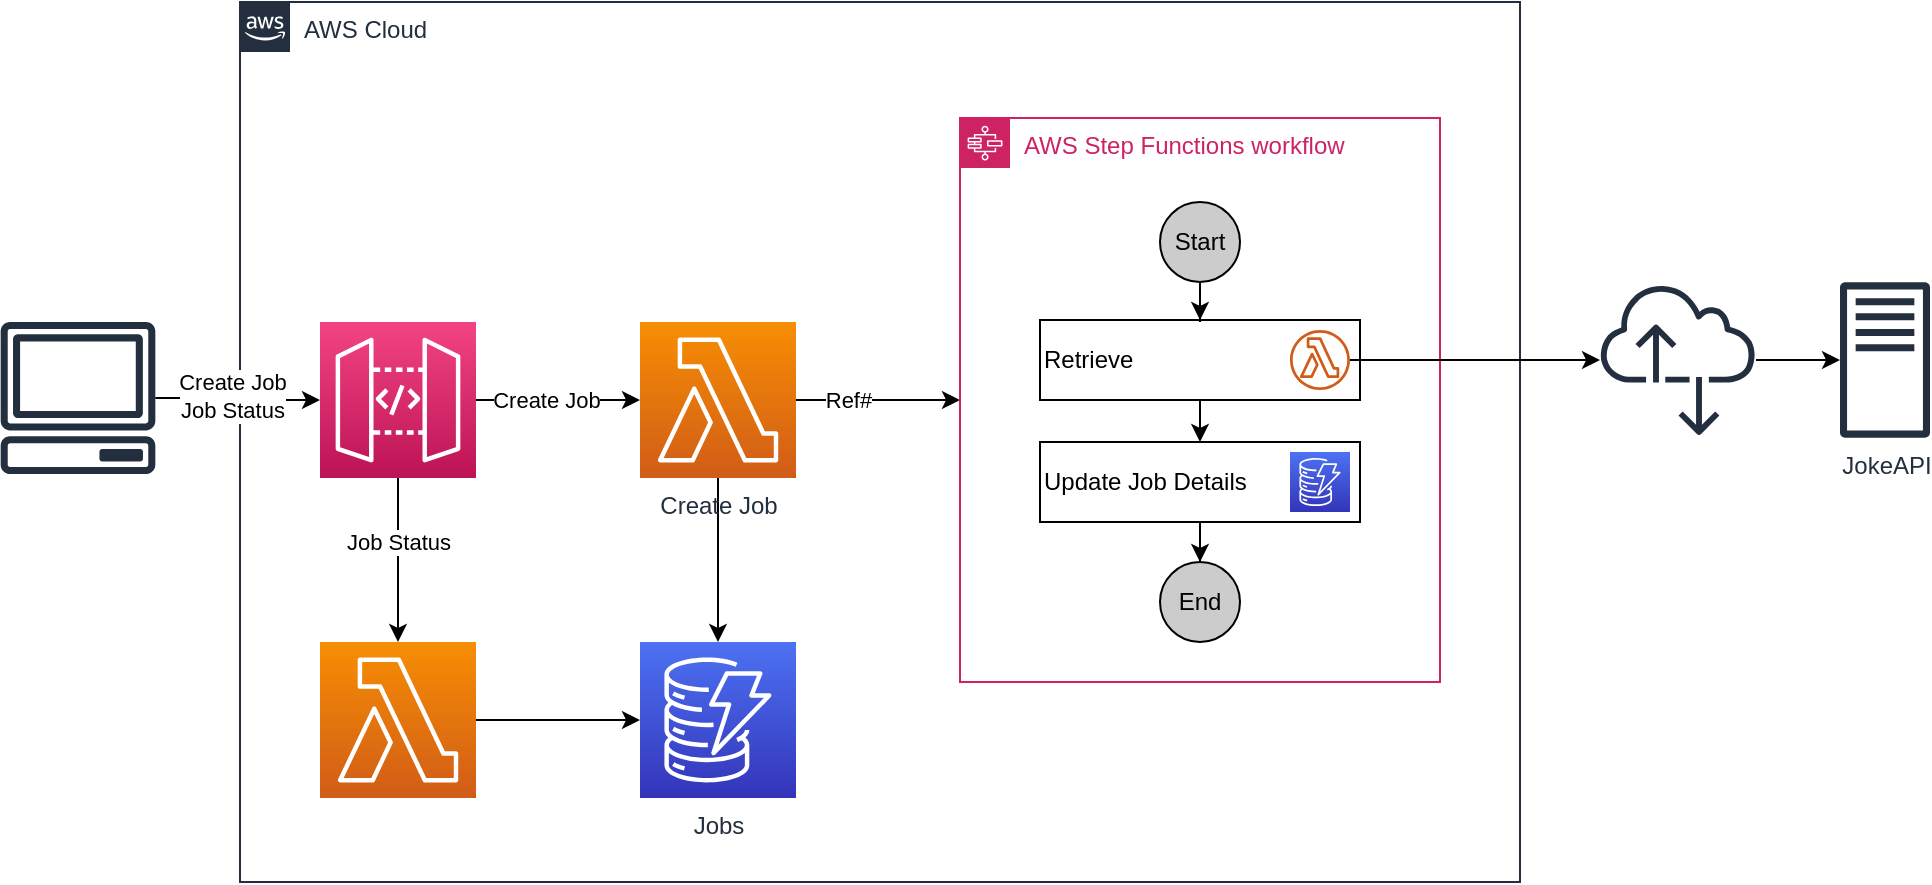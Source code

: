 <mxfile version="14.8.4" type="github">
  <diagram id="01eXjTYJ2d1SrXMeanzH" name="Page-1">
    <mxGraphModel dx="1376" dy="781" grid="1" gridSize="10" guides="1" tooltips="1" connect="1" arrows="1" fold="1" page="1" pageScale="1" pageWidth="1169" pageHeight="827" math="0" shadow="0">
      <root>
        <mxCell id="0" />
        <mxCell id="1" parent="0" />
        <mxCell id="A4gBskFatexQGphRCRpW-1" value="AWS Cloud" style="points=[[0,0],[0.25,0],[0.5,0],[0.75,0],[1,0],[1,0.25],[1,0.5],[1,0.75],[1,1],[0.75,1],[0.5,1],[0.25,1],[0,1],[0,0.75],[0,0.5],[0,0.25]];outlineConnect=0;gradientColor=none;html=1;whiteSpace=wrap;fontSize=12;fontStyle=0;shape=mxgraph.aws4.group;grIcon=mxgraph.aws4.group_aws_cloud_alt;strokeColor=#232F3E;fillColor=none;verticalAlign=top;align=left;spacingLeft=30;fontColor=#232F3E;dashed=0;" vertex="1" parent="1">
          <mxGeometry x="160" y="40" width="640" height="440" as="geometry" />
        </mxCell>
        <mxCell id="A4gBskFatexQGphRCRpW-28" value="" style="edgeStyle=orthogonalEdgeStyle;rounded=0;orthogonalLoop=1;jettySize=auto;html=1;" edge="1" parent="1" source="A4gBskFatexQGphRCRpW-2" target="A4gBskFatexQGphRCRpW-8">
          <mxGeometry relative="1" as="geometry" />
        </mxCell>
        <mxCell id="A4gBskFatexQGphRCRpW-34" value="Create Job" style="edgeLabel;html=1;align=center;verticalAlign=middle;resizable=0;points=[];" vertex="1" connectable="0" parent="A4gBskFatexQGphRCRpW-28">
          <mxGeometry x="-0.147" relative="1" as="geometry">
            <mxPoint as="offset" />
          </mxGeometry>
        </mxCell>
        <mxCell id="A4gBskFatexQGphRCRpW-33" style="edgeStyle=orthogonalEdgeStyle;rounded=0;orthogonalLoop=1;jettySize=auto;html=1;" edge="1" parent="1" source="A4gBskFatexQGphRCRpW-2" target="A4gBskFatexQGphRCRpW-15">
          <mxGeometry relative="1" as="geometry" />
        </mxCell>
        <mxCell id="A4gBskFatexQGphRCRpW-35" value="Job Status" style="edgeLabel;html=1;align=center;verticalAlign=middle;resizable=0;points=[];" vertex="1" connectable="0" parent="A4gBskFatexQGphRCRpW-33">
          <mxGeometry x="-0.215" relative="1" as="geometry">
            <mxPoint as="offset" />
          </mxGeometry>
        </mxCell>
        <mxCell id="A4gBskFatexQGphRCRpW-2" value="" style="points=[[0,0,0],[0.25,0,0],[0.5,0,0],[0.75,0,0],[1,0,0],[0,1,0],[0.25,1,0],[0.5,1,0],[0.75,1,0],[1,1,0],[0,0.25,0],[0,0.5,0],[0,0.75,0],[1,0.25,0],[1,0.5,0],[1,0.75,0]];outlineConnect=0;fontColor=#232F3E;gradientColor=#F34482;gradientDirection=north;fillColor=#BC1356;strokeColor=#ffffff;dashed=0;verticalLabelPosition=bottom;verticalAlign=top;align=center;html=1;fontSize=12;fontStyle=0;aspect=fixed;shape=mxgraph.aws4.resourceIcon;resIcon=mxgraph.aws4.api_gateway;" vertex="1" parent="1">
          <mxGeometry x="200" y="200" width="78" height="78" as="geometry" />
        </mxCell>
        <mxCell id="A4gBskFatexQGphRCRpW-27" style="edgeStyle=orthogonalEdgeStyle;rounded=0;orthogonalLoop=1;jettySize=auto;html=1;entryX=0;entryY=0.5;entryDx=0;entryDy=0;entryPerimeter=0;" edge="1" parent="1" source="A4gBskFatexQGphRCRpW-4" target="A4gBskFatexQGphRCRpW-2">
          <mxGeometry relative="1" as="geometry" />
        </mxCell>
        <mxCell id="A4gBskFatexQGphRCRpW-36" value="Create Job&lt;br&gt;Job Status" style="edgeLabel;html=1;align=center;verticalAlign=middle;resizable=0;points=[];" vertex="1" connectable="0" parent="A4gBskFatexQGphRCRpW-27">
          <mxGeometry x="0.14" y="2" relative="1" as="geometry">
            <mxPoint x="-8" as="offset" />
          </mxGeometry>
        </mxCell>
        <mxCell id="A4gBskFatexQGphRCRpW-4" value="" style="outlineConnect=0;fontColor=#232F3E;gradientColor=none;fillColor=#232F3E;strokeColor=none;dashed=0;verticalLabelPosition=bottom;verticalAlign=top;align=center;html=1;fontSize=12;fontStyle=0;aspect=fixed;pointerEvents=1;shape=mxgraph.aws4.client;" vertex="1" parent="1">
          <mxGeometry x="40" y="200" width="78" height="76" as="geometry" />
        </mxCell>
        <mxCell id="A4gBskFatexQGphRCRpW-7" value="Jobs" style="points=[[0,0,0],[0.25,0,0],[0.5,0,0],[0.75,0,0],[1,0,0],[0,1,0],[0.25,1,0],[0.5,1,0],[0.75,1,0],[1,1,0],[0,0.25,0],[0,0.5,0],[0,0.75,0],[1,0.25,0],[1,0.5,0],[1,0.75,0]];outlineConnect=0;fontColor=#232F3E;gradientColor=#4D72F3;gradientDirection=north;fillColor=#3334B9;strokeColor=#ffffff;dashed=0;verticalLabelPosition=bottom;verticalAlign=top;align=center;html=1;fontSize=12;fontStyle=0;aspect=fixed;shape=mxgraph.aws4.resourceIcon;resIcon=mxgraph.aws4.dynamodb;" vertex="1" parent="1">
          <mxGeometry x="360" y="360" width="78" height="78" as="geometry" />
        </mxCell>
        <mxCell id="A4gBskFatexQGphRCRpW-29" style="edgeStyle=orthogonalEdgeStyle;rounded=0;orthogonalLoop=1;jettySize=auto;html=1;" edge="1" parent="1" source="A4gBskFatexQGphRCRpW-8" target="A4gBskFatexQGphRCRpW-3">
          <mxGeometry relative="1" as="geometry" />
        </mxCell>
        <mxCell id="A4gBskFatexQGphRCRpW-30" value="Ref#" style="edgeLabel;html=1;align=center;verticalAlign=middle;resizable=0;points=[];" vertex="1" connectable="0" parent="A4gBskFatexQGphRCRpW-29">
          <mxGeometry x="-0.382" relative="1" as="geometry">
            <mxPoint as="offset" />
          </mxGeometry>
        </mxCell>
        <mxCell id="A4gBskFatexQGphRCRpW-31" style="edgeStyle=orthogonalEdgeStyle;rounded=0;orthogonalLoop=1;jettySize=auto;html=1;" edge="1" parent="1" source="A4gBskFatexQGphRCRpW-8" target="A4gBskFatexQGphRCRpW-7">
          <mxGeometry relative="1" as="geometry" />
        </mxCell>
        <mxCell id="A4gBskFatexQGphRCRpW-8" value="Create Job" style="points=[[0,0,0],[0.25,0,0],[0.5,0,0],[0.75,0,0],[1,0,0],[0,1,0],[0.25,1,0],[0.5,1,0],[0.75,1,0],[1,1,0],[0,0.25,0],[0,0.5,0],[0,0.75,0],[1,0.25,0],[1,0.5,0],[1,0.75,0]];outlineConnect=0;fontColor=#232F3E;gradientColor=#F78E04;gradientDirection=north;fillColor=#D05C17;strokeColor=#ffffff;dashed=0;verticalLabelPosition=bottom;verticalAlign=top;align=center;html=1;fontSize=12;fontStyle=0;aspect=fixed;shape=mxgraph.aws4.resourceIcon;resIcon=mxgraph.aws4.lambda;" vertex="1" parent="1">
          <mxGeometry x="360" y="200" width="78" height="78" as="geometry" />
        </mxCell>
        <mxCell id="A4gBskFatexQGphRCRpW-32" value="" style="edgeStyle=orthogonalEdgeStyle;rounded=0;orthogonalLoop=1;jettySize=auto;html=1;" edge="1" parent="1" source="A4gBskFatexQGphRCRpW-15" target="A4gBskFatexQGphRCRpW-7">
          <mxGeometry relative="1" as="geometry" />
        </mxCell>
        <mxCell id="A4gBskFatexQGphRCRpW-15" value="" style="points=[[0,0,0],[0.25,0,0],[0.5,0,0],[0.75,0,0],[1,0,0],[0,1,0],[0.25,1,0],[0.5,1,0],[0.75,1,0],[1,1,0],[0,0.25,0],[0,0.5,0],[0,0.75,0],[1,0.25,0],[1,0.5,0],[1,0.75,0]];outlineConnect=0;fontColor=#232F3E;gradientColor=#F78E04;gradientDirection=north;fillColor=#D05C17;strokeColor=#ffffff;dashed=0;verticalLabelPosition=bottom;verticalAlign=top;align=center;html=1;fontSize=12;fontStyle=0;aspect=fixed;shape=mxgraph.aws4.resourceIcon;resIcon=mxgraph.aws4.lambda;" vertex="1" parent="1">
          <mxGeometry x="200" y="360" width="78" height="78" as="geometry" />
        </mxCell>
        <mxCell id="A4gBskFatexQGphRCRpW-22" value="" style="group" vertex="1" connectable="0" parent="1">
          <mxGeometry x="520" y="98" width="240" height="282" as="geometry" />
        </mxCell>
        <mxCell id="A4gBskFatexQGphRCRpW-3" value="AWS Step Functions workflow" style="points=[[0,0],[0.25,0],[0.5,0],[0.75,0],[1,0],[1,0.25],[1,0.5],[1,0.75],[1,1],[0.75,1],[0.5,1],[0.25,1],[0,1],[0,0.75],[0,0.5],[0,0.25]];outlineConnect=0;gradientColor=none;html=1;whiteSpace=wrap;fontSize=12;fontStyle=0;shape=mxgraph.aws4.group;grIcon=mxgraph.aws4.group_aws_step_functions_workflow;strokeColor=#CD2264;fillColor=none;verticalAlign=top;align=left;spacingLeft=30;fontColor=#CD2264;dashed=0;" vertex="1" parent="A4gBskFatexQGphRCRpW-22">
          <mxGeometry width="240" height="282" as="geometry" />
        </mxCell>
        <mxCell id="A4gBskFatexQGphRCRpW-13" value="" style="group" vertex="1" connectable="0" parent="A4gBskFatexQGphRCRpW-22">
          <mxGeometry x="40" y="101" width="160" height="40" as="geometry" />
        </mxCell>
        <mxCell id="A4gBskFatexQGphRCRpW-10" value="Retrieve" style="rounded=0;whiteSpace=wrap;html=1;align=left;" vertex="1" parent="A4gBskFatexQGphRCRpW-13">
          <mxGeometry width="160" height="40" as="geometry" />
        </mxCell>
        <mxCell id="A4gBskFatexQGphRCRpW-9" value="" style="outlineConnect=0;fontColor=#232F3E;gradientColor=none;fillColor=#D05C17;strokeColor=none;dashed=0;verticalLabelPosition=bottom;verticalAlign=top;align=center;html=1;fontSize=12;fontStyle=0;aspect=fixed;pointerEvents=1;shape=mxgraph.aws4.lambda_function;" vertex="1" parent="A4gBskFatexQGphRCRpW-13">
          <mxGeometry x="125" y="5" width="30" height="30" as="geometry" />
        </mxCell>
        <mxCell id="A4gBskFatexQGphRCRpW-14" value="" style="group" vertex="1" connectable="0" parent="A4gBskFatexQGphRCRpW-22">
          <mxGeometry x="40" y="162" width="160" height="40" as="geometry" />
        </mxCell>
        <mxCell id="A4gBskFatexQGphRCRpW-12" value="Update Job Details" style="rounded=0;whiteSpace=wrap;html=1;align=left;" vertex="1" parent="A4gBskFatexQGphRCRpW-14">
          <mxGeometry width="160" height="40" as="geometry" />
        </mxCell>
        <mxCell id="A4gBskFatexQGphRCRpW-6" value="" style="points=[[0,0,0],[0.25,0,0],[0.5,0,0],[0.75,0,0],[1,0,0],[0,1,0],[0.25,1,0],[0.5,1,0],[0.75,1,0],[1,1,0],[0,0.25,0],[0,0.5,0],[0,0.75,0],[1,0.25,0],[1,0.5,0],[1,0.75,0]];outlineConnect=0;fontColor=#232F3E;gradientColor=#4D72F3;gradientDirection=north;fillColor=#3334B9;strokeColor=#ffffff;dashed=0;verticalLabelPosition=bottom;verticalAlign=top;align=center;html=1;fontSize=12;fontStyle=0;aspect=fixed;shape=mxgraph.aws4.resourceIcon;resIcon=mxgraph.aws4.dynamodb;" vertex="1" parent="A4gBskFatexQGphRCRpW-14">
          <mxGeometry x="125" y="5" width="30" height="30" as="geometry" />
        </mxCell>
        <mxCell id="A4gBskFatexQGphRCRpW-18" style="edgeStyle=orthogonalEdgeStyle;rounded=0;orthogonalLoop=1;jettySize=auto;html=1;entryX=0.5;entryY=0;entryDx=0;entryDy=0;" edge="1" parent="A4gBskFatexQGphRCRpW-22" source="A4gBskFatexQGphRCRpW-16" target="A4gBskFatexQGphRCRpW-10">
          <mxGeometry relative="1" as="geometry" />
        </mxCell>
        <mxCell id="A4gBskFatexQGphRCRpW-16" value="Start" style="ellipse;whiteSpace=wrap;html=1;aspect=fixed;fillColor=#CCCCCC;" vertex="1" parent="A4gBskFatexQGphRCRpW-22">
          <mxGeometry x="100" y="42" width="40" height="40" as="geometry" />
        </mxCell>
        <mxCell id="A4gBskFatexQGphRCRpW-19" value="" style="edgeStyle=orthogonalEdgeStyle;rounded=0;orthogonalLoop=1;jettySize=auto;html=1;" edge="1" parent="A4gBskFatexQGphRCRpW-22" source="A4gBskFatexQGphRCRpW-10" target="A4gBskFatexQGphRCRpW-12">
          <mxGeometry relative="1" as="geometry" />
        </mxCell>
        <mxCell id="A4gBskFatexQGphRCRpW-20" value="End" style="ellipse;whiteSpace=wrap;html=1;aspect=fixed;fillColor=#CCCCCC;" vertex="1" parent="A4gBskFatexQGphRCRpW-22">
          <mxGeometry x="100" y="222" width="40" height="40" as="geometry" />
        </mxCell>
        <mxCell id="A4gBskFatexQGphRCRpW-21" value="" style="edgeStyle=orthogonalEdgeStyle;rounded=0;orthogonalLoop=1;jettySize=auto;html=1;" edge="1" parent="A4gBskFatexQGphRCRpW-22" source="A4gBskFatexQGphRCRpW-12" target="A4gBskFatexQGphRCRpW-20">
          <mxGeometry relative="1" as="geometry" />
        </mxCell>
        <mxCell id="A4gBskFatexQGphRCRpW-26" style="edgeStyle=orthogonalEdgeStyle;rounded=0;orthogonalLoop=1;jettySize=auto;html=1;" edge="1" parent="1" source="A4gBskFatexQGphRCRpW-23" target="A4gBskFatexQGphRCRpW-24">
          <mxGeometry relative="1" as="geometry" />
        </mxCell>
        <mxCell id="A4gBskFatexQGphRCRpW-23" value="" style="outlineConnect=0;fontColor=#232F3E;gradientColor=none;fillColor=#232F3E;strokeColor=none;dashed=0;verticalLabelPosition=bottom;verticalAlign=top;align=center;html=1;fontSize=12;fontStyle=0;aspect=fixed;pointerEvents=1;shape=mxgraph.aws4.internet_alt2;" vertex="1" parent="1">
          <mxGeometry x="840" y="180" width="78" height="78" as="geometry" />
        </mxCell>
        <mxCell id="A4gBskFatexQGphRCRpW-24" value="JokeAPI" style="outlineConnect=0;fontColor=#232F3E;gradientColor=none;fillColor=#232F3E;strokeColor=none;dashed=0;verticalLabelPosition=bottom;verticalAlign=top;align=center;html=1;fontSize=12;fontStyle=0;aspect=fixed;pointerEvents=1;shape=mxgraph.aws4.traditional_server;" vertex="1" parent="1">
          <mxGeometry x="960" y="180" width="45" height="78" as="geometry" />
        </mxCell>
        <mxCell id="A4gBskFatexQGphRCRpW-25" style="edgeStyle=orthogonalEdgeStyle;rounded=0;orthogonalLoop=1;jettySize=auto;html=1;" edge="1" parent="1" source="A4gBskFatexQGphRCRpW-9" target="A4gBskFatexQGphRCRpW-23">
          <mxGeometry relative="1" as="geometry" />
        </mxCell>
      </root>
    </mxGraphModel>
  </diagram>
</mxfile>
